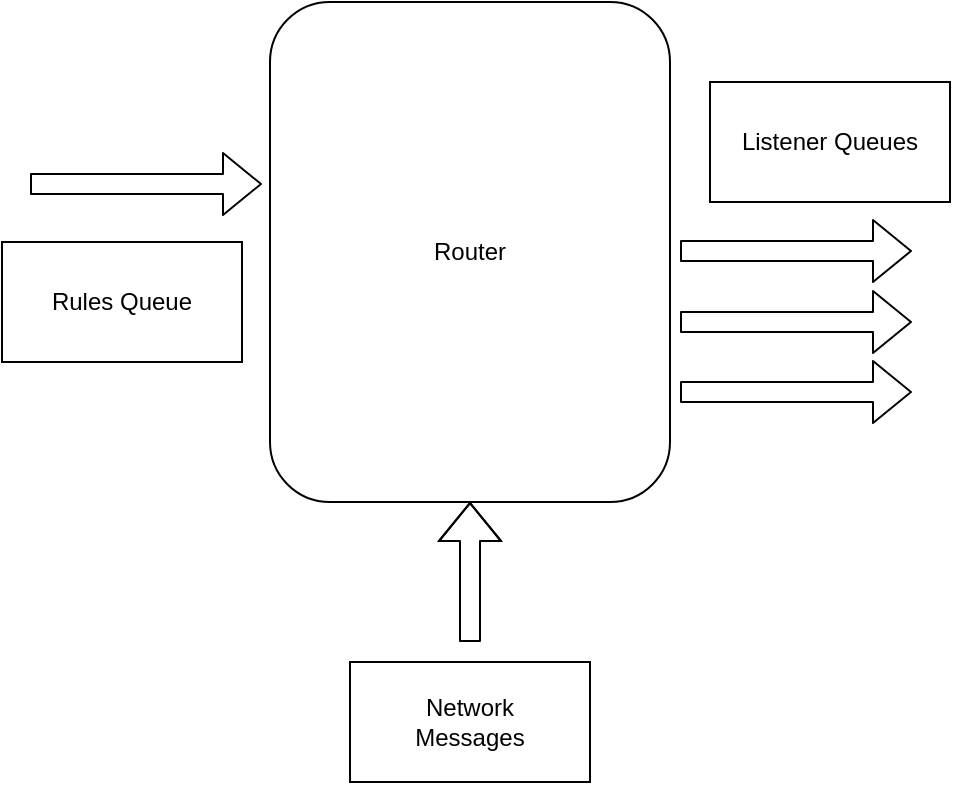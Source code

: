 <mxfile>
    <diagram id="52FWCbLTiwTPAK0twyjC" name="Page-1">
        <mxGraphModel dx="676" dy="779" grid="1" gridSize="10" guides="1" tooltips="1" connect="1" arrows="1" fold="1" page="1" pageScale="1" pageWidth="850" pageHeight="1100" math="0" shadow="0">
            <root>
                <mxCell id="0"/>
                <mxCell id="1" parent="0"/>
                <mxCell id="2" value="Router" style="rounded=1;whiteSpace=wrap;html=1;" vertex="1" parent="1">
                    <mxGeometry x="220" y="280" width="200" height="250" as="geometry"/>
                </mxCell>
                <mxCell id="3" value="" style="shape=flexArrow;endArrow=classic;html=1;entryX=-0.02;entryY=0.364;entryDx=0;entryDy=0;entryPerimeter=0;" edge="1" parent="1" target="2">
                    <mxGeometry width="50" height="50" relative="1" as="geometry">
                        <mxPoint x="100" y="371" as="sourcePoint"/>
                        <mxPoint x="120" y="320" as="targetPoint"/>
                    </mxGeometry>
                </mxCell>
                <mxCell id="4" value="Rules Queue" style="rounded=0;whiteSpace=wrap;html=1;" vertex="1" parent="1">
                    <mxGeometry x="86" y="400" width="120" height="60" as="geometry"/>
                </mxCell>
                <mxCell id="5" value="" style="shape=flexArrow;endArrow=classic;html=1;entryX=-0.02;entryY=0.364;entryDx=0;entryDy=0;entryPerimeter=0;" edge="1" parent="1">
                    <mxGeometry width="50" height="50" relative="1" as="geometry">
                        <mxPoint x="425" y="404.5" as="sourcePoint"/>
                        <mxPoint x="541" y="404.5" as="targetPoint"/>
                    </mxGeometry>
                </mxCell>
                <mxCell id="6" value="" style="shape=flexArrow;endArrow=classic;html=1;entryX=-0.02;entryY=0.364;entryDx=0;entryDy=0;entryPerimeter=0;" edge="1" parent="1">
                    <mxGeometry width="50" height="50" relative="1" as="geometry">
                        <mxPoint x="425" y="440" as="sourcePoint"/>
                        <mxPoint x="541" y="440" as="targetPoint"/>
                    </mxGeometry>
                </mxCell>
                <mxCell id="7" value="" style="shape=flexArrow;endArrow=classic;html=1;entryX=-0.02;entryY=0.364;entryDx=0;entryDy=0;entryPerimeter=0;" edge="1" parent="1">
                    <mxGeometry width="50" height="50" relative="1" as="geometry">
                        <mxPoint x="425" y="475" as="sourcePoint"/>
                        <mxPoint x="541" y="475" as="targetPoint"/>
                    </mxGeometry>
                </mxCell>
                <mxCell id="8" value="Listener Queues" style="rounded=0;whiteSpace=wrap;html=1;" vertex="1" parent="1">
                    <mxGeometry x="440" y="320" width="120" height="60" as="geometry"/>
                </mxCell>
                <mxCell id="9" value="" style="shape=flexArrow;endArrow=classic;html=1;entryX=0.5;entryY=1;entryDx=0;entryDy=0;" edge="1" parent="1" target="2">
                    <mxGeometry width="50" height="50" relative="1" as="geometry">
                        <mxPoint x="320" y="600" as="sourcePoint"/>
                        <mxPoint x="366" y="610" as="targetPoint"/>
                        <Array as="points">
                            <mxPoint x="320" y="580"/>
                        </Array>
                    </mxGeometry>
                </mxCell>
                <mxCell id="10" value="Network&lt;br&gt;Messages" style="rounded=0;whiteSpace=wrap;html=1;" vertex="1" parent="1">
                    <mxGeometry x="260" y="610" width="120" height="60" as="geometry"/>
                </mxCell>
            </root>
        </mxGraphModel>
    </diagram>
</mxfile>